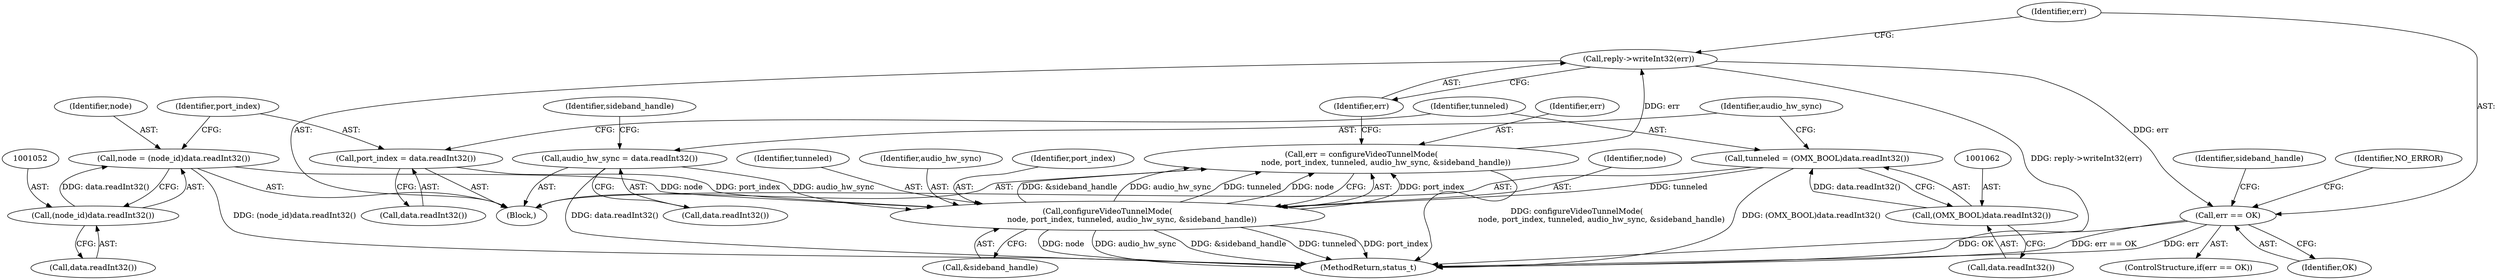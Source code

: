 digraph "0_Android_db829699d3293f254a7387894303451a91278986@API" {
"1001082" [label="(Call,reply->writeInt32(err))"];
"1001073" [label="(Call,err = configureVideoTunnelMode(\n                    node, port_index, tunneled, audio_hw_sync, &sideband_handle))"];
"1001075" [label="(Call,configureVideoTunnelMode(\n                    node, port_index, tunneled, audio_hw_sync, &sideband_handle))"];
"1001049" [label="(Call,node = (node_id)data.readInt32())"];
"1001051" [label="(Call,(node_id)data.readInt32())"];
"1001055" [label="(Call,port_index = data.readInt32())"];
"1001059" [label="(Call,tunneled = (OMX_BOOL)data.readInt32())"];
"1001061" [label="(Call,(OMX_BOOL)data.readInt32())"];
"1001065" [label="(Call,audio_hw_sync = data.readInt32())"];
"1001085" [label="(Call,err == OK)"];
"1001364" [label="(MethodReturn,status_t)"];
"1001078" [label="(Identifier,tunneled)"];
"1001079" [label="(Identifier,audio_hw_sync)"];
"1001065" [label="(Call,audio_hw_sync = data.readInt32())"];
"1001077" [label="(Identifier,port_index)"];
"1001059" [label="(Call,tunneled = (OMX_BOOL)data.readInt32())"];
"1001057" [label="(Call,data.readInt32())"];
"1001087" [label="(Identifier,OK)"];
"1001080" [label="(Call,&sideband_handle)"];
"1001084" [label="(ControlStructure,if(err == OK))"];
"1001090" [label="(Identifier,sideband_handle)"];
"1001066" [label="(Identifier,audio_hw_sync)"];
"1001063" [label="(Call,data.readInt32())"];
"1001067" [label="(Call,data.readInt32())"];
"1001073" [label="(Call,err = configureVideoTunnelMode(\n                    node, port_index, tunneled, audio_hw_sync, &sideband_handle))"];
"1001086" [label="(Identifier,err)"];
"1001092" [label="(Identifier,NO_ERROR)"];
"1001055" [label="(Call,port_index = data.readInt32())"];
"1001049" [label="(Call,node = (node_id)data.readInt32())"];
"1001075" [label="(Call,configureVideoTunnelMode(\n                    node, port_index, tunneled, audio_hw_sync, &sideband_handle))"];
"1001050" [label="(Identifier,node)"];
"1001070" [label="(Identifier,sideband_handle)"];
"1001082" [label="(Call,reply->writeInt32(err))"];
"1001051" [label="(Call,(node_id)data.readInt32())"];
"1001060" [label="(Identifier,tunneled)"];
"1001061" [label="(Call,(OMX_BOOL)data.readInt32())"];
"1001053" [label="(Call,data.readInt32())"];
"1001043" [label="(Block,)"];
"1001083" [label="(Identifier,err)"];
"1001076" [label="(Identifier,node)"];
"1001056" [label="(Identifier,port_index)"];
"1001074" [label="(Identifier,err)"];
"1001085" [label="(Call,err == OK)"];
"1001082" -> "1001043"  [label="AST: "];
"1001082" -> "1001083"  [label="CFG: "];
"1001083" -> "1001082"  [label="AST: "];
"1001086" -> "1001082"  [label="CFG: "];
"1001082" -> "1001364"  [label="DDG: reply->writeInt32(err)"];
"1001073" -> "1001082"  [label="DDG: err"];
"1001082" -> "1001085"  [label="DDG: err"];
"1001073" -> "1001043"  [label="AST: "];
"1001073" -> "1001075"  [label="CFG: "];
"1001074" -> "1001073"  [label="AST: "];
"1001075" -> "1001073"  [label="AST: "];
"1001083" -> "1001073"  [label="CFG: "];
"1001073" -> "1001364"  [label="DDG: configureVideoTunnelMode(\n                    node, port_index, tunneled, audio_hw_sync, &sideband_handle)"];
"1001075" -> "1001073"  [label="DDG: port_index"];
"1001075" -> "1001073"  [label="DDG: &sideband_handle"];
"1001075" -> "1001073"  [label="DDG: audio_hw_sync"];
"1001075" -> "1001073"  [label="DDG: tunneled"];
"1001075" -> "1001073"  [label="DDG: node"];
"1001075" -> "1001080"  [label="CFG: "];
"1001076" -> "1001075"  [label="AST: "];
"1001077" -> "1001075"  [label="AST: "];
"1001078" -> "1001075"  [label="AST: "];
"1001079" -> "1001075"  [label="AST: "];
"1001080" -> "1001075"  [label="AST: "];
"1001075" -> "1001364"  [label="DDG: &sideband_handle"];
"1001075" -> "1001364"  [label="DDG: tunneled"];
"1001075" -> "1001364"  [label="DDG: port_index"];
"1001075" -> "1001364"  [label="DDG: node"];
"1001075" -> "1001364"  [label="DDG: audio_hw_sync"];
"1001049" -> "1001075"  [label="DDG: node"];
"1001055" -> "1001075"  [label="DDG: port_index"];
"1001059" -> "1001075"  [label="DDG: tunneled"];
"1001065" -> "1001075"  [label="DDG: audio_hw_sync"];
"1001049" -> "1001043"  [label="AST: "];
"1001049" -> "1001051"  [label="CFG: "];
"1001050" -> "1001049"  [label="AST: "];
"1001051" -> "1001049"  [label="AST: "];
"1001056" -> "1001049"  [label="CFG: "];
"1001049" -> "1001364"  [label="DDG: (node_id)data.readInt32()"];
"1001051" -> "1001049"  [label="DDG: data.readInt32()"];
"1001051" -> "1001053"  [label="CFG: "];
"1001052" -> "1001051"  [label="AST: "];
"1001053" -> "1001051"  [label="AST: "];
"1001055" -> "1001043"  [label="AST: "];
"1001055" -> "1001057"  [label="CFG: "];
"1001056" -> "1001055"  [label="AST: "];
"1001057" -> "1001055"  [label="AST: "];
"1001060" -> "1001055"  [label="CFG: "];
"1001059" -> "1001043"  [label="AST: "];
"1001059" -> "1001061"  [label="CFG: "];
"1001060" -> "1001059"  [label="AST: "];
"1001061" -> "1001059"  [label="AST: "];
"1001066" -> "1001059"  [label="CFG: "];
"1001059" -> "1001364"  [label="DDG: (OMX_BOOL)data.readInt32()"];
"1001061" -> "1001059"  [label="DDG: data.readInt32()"];
"1001061" -> "1001063"  [label="CFG: "];
"1001062" -> "1001061"  [label="AST: "];
"1001063" -> "1001061"  [label="AST: "];
"1001065" -> "1001043"  [label="AST: "];
"1001065" -> "1001067"  [label="CFG: "];
"1001066" -> "1001065"  [label="AST: "];
"1001067" -> "1001065"  [label="AST: "];
"1001070" -> "1001065"  [label="CFG: "];
"1001065" -> "1001364"  [label="DDG: data.readInt32()"];
"1001085" -> "1001084"  [label="AST: "];
"1001085" -> "1001087"  [label="CFG: "];
"1001086" -> "1001085"  [label="AST: "];
"1001087" -> "1001085"  [label="AST: "];
"1001090" -> "1001085"  [label="CFG: "];
"1001092" -> "1001085"  [label="CFG: "];
"1001085" -> "1001364"  [label="DDG: OK"];
"1001085" -> "1001364"  [label="DDG: err == OK"];
"1001085" -> "1001364"  [label="DDG: err"];
}
